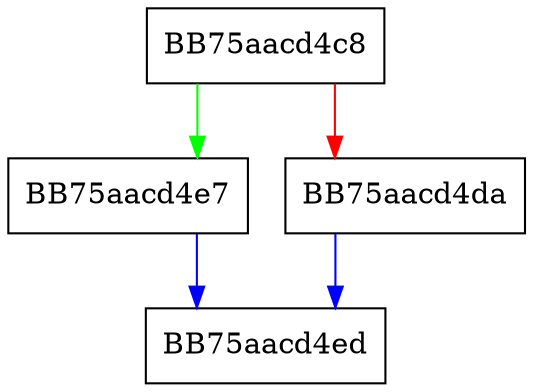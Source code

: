 digraph testByte {
  node [shape="box"];
  graph [splines=ortho];
  BB75aacd4c8 -> BB75aacd4e7 [color="green"];
  BB75aacd4c8 -> BB75aacd4da [color="red"];
  BB75aacd4da -> BB75aacd4ed [color="blue"];
  BB75aacd4e7 -> BB75aacd4ed [color="blue"];
}